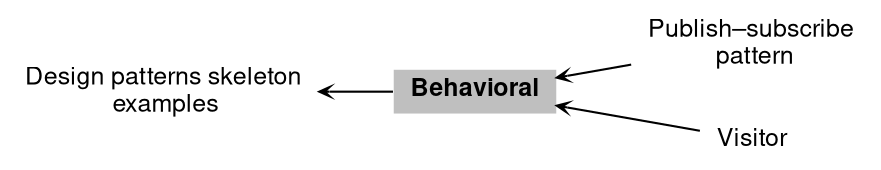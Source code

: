 digraph "Behavioral"
{
 // LATEX_PDF_SIZE
  bgcolor="transparent";
  edge [fontname="Helvetica,Arial,sans-serif",fontsize=15,labelfontsize=15 arrowhead=open arrowtail=open arrowsize=0.5];
  node [fontname="Helvetica,Arial,sans-serif",fontsize=15,fontsize=12 shape=plaintext];
  rankdir=LR;
  Node1 [label=<<b>Behavioral</b>>,height=0.2,width=0.4,color="black", fillcolor="grey75", style="filled", fontcolor="black",tooltip="Behavioral patterns"];
  Node2 [label="Design patterns skeleton\l examples",height=0.2,width=0.4,color="black",URL="$group__DP.html",tooltip="Software design patterns"];
  Node3 [label="Publish–subscribe\l pattern",height=0.2,width=0.4,color="black",URL="$group__PS.html",tooltip="Publish–subscribe pattern"];
  Node4 [label="Visitor",height=0.2,width=0.4,color="black",URL="$group__visitor.html",tooltip="Visitor pattern"];
  Node2->Node1 [shape=plaintext, dir="back", style="solid"];
  Node1->Node3 [shape=plaintext, dir="back", style="solid"];
  Node1->Node4 [shape=plaintext, dir="back", style="solid"];
}
